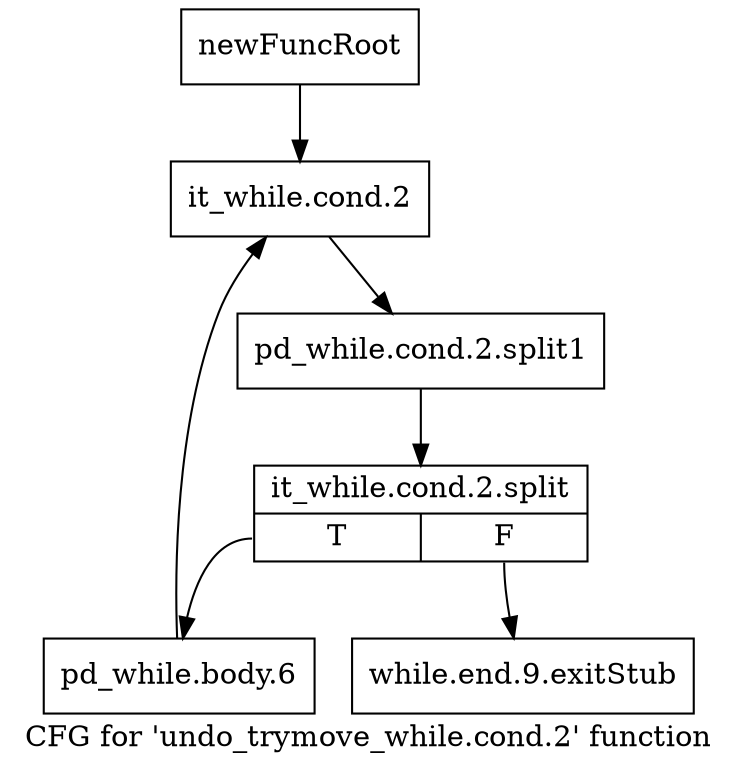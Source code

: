 digraph "CFG for 'undo_trymove_while.cond.2' function" {
	label="CFG for 'undo_trymove_while.cond.2' function";

	Node0x3e55320 [shape=record,label="{newFuncRoot}"];
	Node0x3e55320 -> Node0x3e55730;
	Node0x3e556e0 [shape=record,label="{while.end.9.exitStub}"];
	Node0x3e55730 [shape=record,label="{it_while.cond.2}"];
	Node0x3e55730 -> Node0x4f146d0;
	Node0x4f146d0 [shape=record,label="{pd_while.cond.2.split1}"];
	Node0x4f146d0 -> Node0x4f39ce0;
	Node0x4f39ce0 [shape=record,label="{it_while.cond.2.split|{<s0>T|<s1>F}}"];
	Node0x4f39ce0:s0 -> Node0x3e55780;
	Node0x4f39ce0:s1 -> Node0x3e556e0;
	Node0x3e55780 [shape=record,label="{pd_while.body.6}"];
	Node0x3e55780 -> Node0x3e55730;
}
